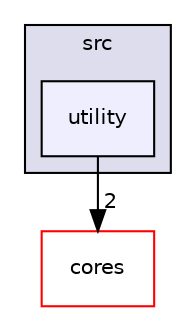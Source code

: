 digraph "utility" {
  compound=true
  node [ fontsize="10", fontname="Helvetica"];
  edge [ labelfontsize="10", labelfontname="Helvetica"];
  subgraph clusterdir_0f8a6367fcbb80fbdb9aa48d632dc4d7 {
    graph [ bgcolor="#ddddee", pencolor="black", label="src" fontname="Helvetica", fontsize="10", URL="dir_0f8a6367fcbb80fbdb9aa48d632dc4d7.html"]
  dir_d2a51ca1347a739d3b29c92572160b82 [shape=box, label="utility", style="filled", fillcolor="#eeeeff", pencolor="black", URL="dir_d2a51ca1347a739d3b29c92572160b82.html"];
  }
  dir_3ed91808d3d3e04a83d382eaf6658e79 [shape=box label="cores" fillcolor="white" style="filled" color="red" URL="dir_3ed91808d3d3e04a83d382eaf6658e79.html"];
  dir_d2a51ca1347a739d3b29c92572160b82->dir_3ed91808d3d3e04a83d382eaf6658e79 [headlabel="2", labeldistance=1.5 headhref="dir_000008_000009.html"];
}
